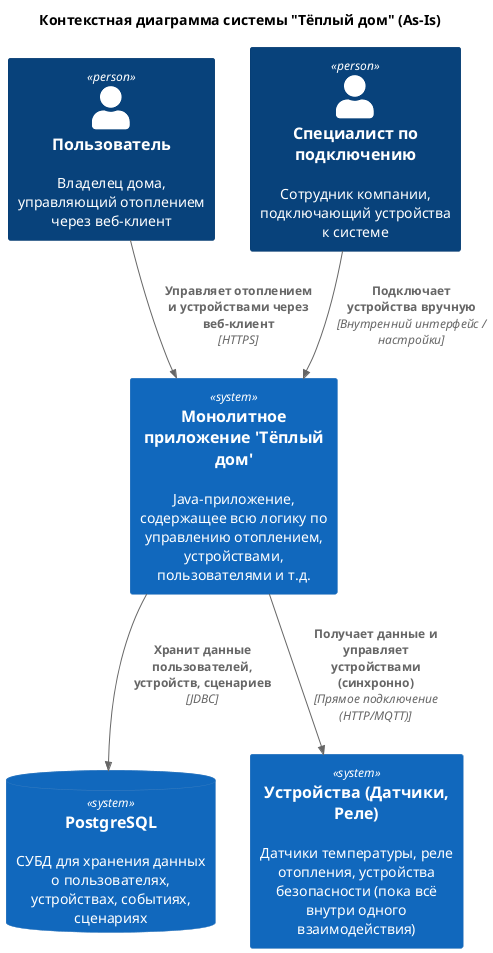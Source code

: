 @startuml
!include <C4/C4_Context>

title Контекстная диаграмма системы "Тёплый дом" (As-Is)

Person(пользователь, "Пользователь", "Владелец дома, управляющий отоплением через веб-клиент")
Person(специалист, "Специалист по подключению", "Сотрудник компании, подключающий устройства к системе")

System(монолит, "Монолитное приложение 'Тёплый дом'", "Java-приложение, содержащее всю логику по управлению отоплением, устройствами, пользователями и т.д.")

SystemDb(постгрес, "PostgreSQL", "СУБД для хранения данных о пользователях, устройствах, событиях, сценариях")

System(устройства, "Устройства (Датчики, Реле)", "Датчики температуры, реле отопления, устройства безопасности (пока всё внутри одного взаимодействия)")

' Основные взаимодействия
Rel(пользователь, монолит, "Управляет отоплением и устройствами через веб-клиент", "HTTPS")
Rel(специалист, монолит, "Подключает устройства вручную", "Внутренний интерфейс / настройки")
Rel(монолит, устройства, "Получает данные и управляет устройствами (синхронно)", "Прямое подключение (HTTP/MQTT)")
Rel(монолит, постгрес, "Хранит данные пользователей, устройств, сценариев", "JDBC")
@enduml